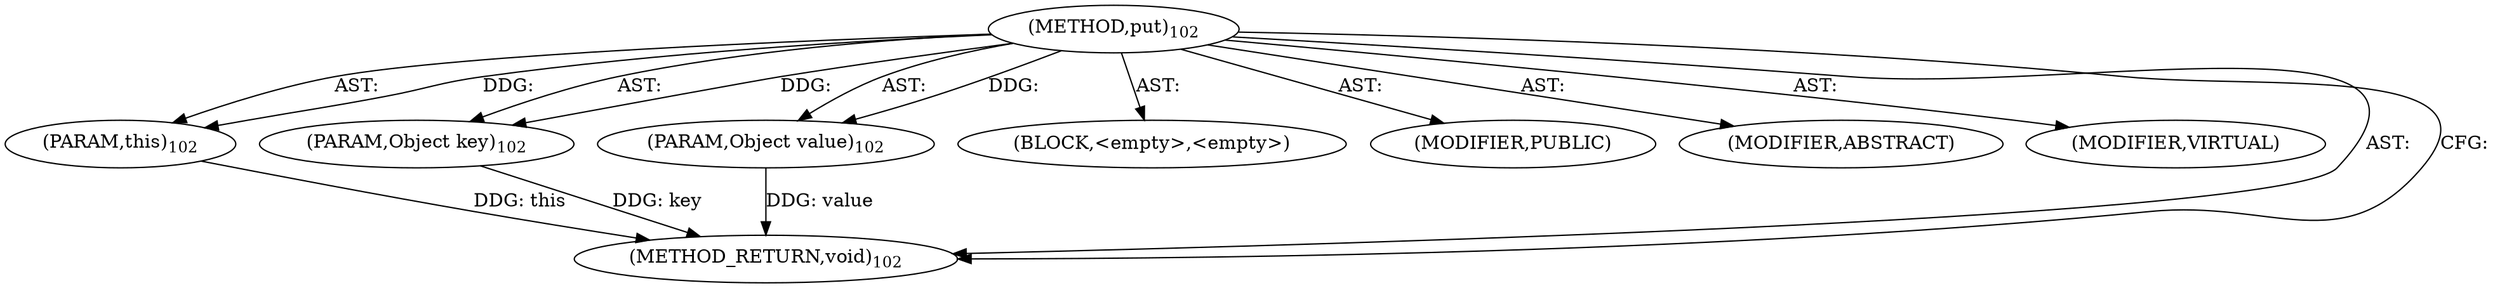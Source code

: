 digraph "put" {  
"111669149701" [label = <(METHOD,put)<SUB>102</SUB>> ]
"115964116998" [label = <(PARAM,this)<SUB>102</SUB>> ]
"115964116999" [label = <(PARAM,Object key)<SUB>102</SUB>> ]
"115964117000" [label = <(PARAM,Object value)<SUB>102</SUB>> ]
"25769803781" [label = <(BLOCK,&lt;empty&gt;,&lt;empty&gt;)> ]
"133143986191" [label = <(MODIFIER,PUBLIC)> ]
"133143986192" [label = <(MODIFIER,ABSTRACT)> ]
"133143986193" [label = <(MODIFIER,VIRTUAL)> ]
"128849018885" [label = <(METHOD_RETURN,void)<SUB>102</SUB>> ]
  "111669149701" -> "115964116998"  [ label = "AST: "] 
  "111669149701" -> "115964116999"  [ label = "AST: "] 
  "111669149701" -> "115964117000"  [ label = "AST: "] 
  "111669149701" -> "25769803781"  [ label = "AST: "] 
  "111669149701" -> "133143986191"  [ label = "AST: "] 
  "111669149701" -> "133143986192"  [ label = "AST: "] 
  "111669149701" -> "133143986193"  [ label = "AST: "] 
  "111669149701" -> "128849018885"  [ label = "AST: "] 
  "111669149701" -> "128849018885"  [ label = "CFG: "] 
  "115964116998" -> "128849018885"  [ label = "DDG: this"] 
  "115964116999" -> "128849018885"  [ label = "DDG: key"] 
  "115964117000" -> "128849018885"  [ label = "DDG: value"] 
  "111669149701" -> "115964116998"  [ label = "DDG: "] 
  "111669149701" -> "115964116999"  [ label = "DDG: "] 
  "111669149701" -> "115964117000"  [ label = "DDG: "] 
}
